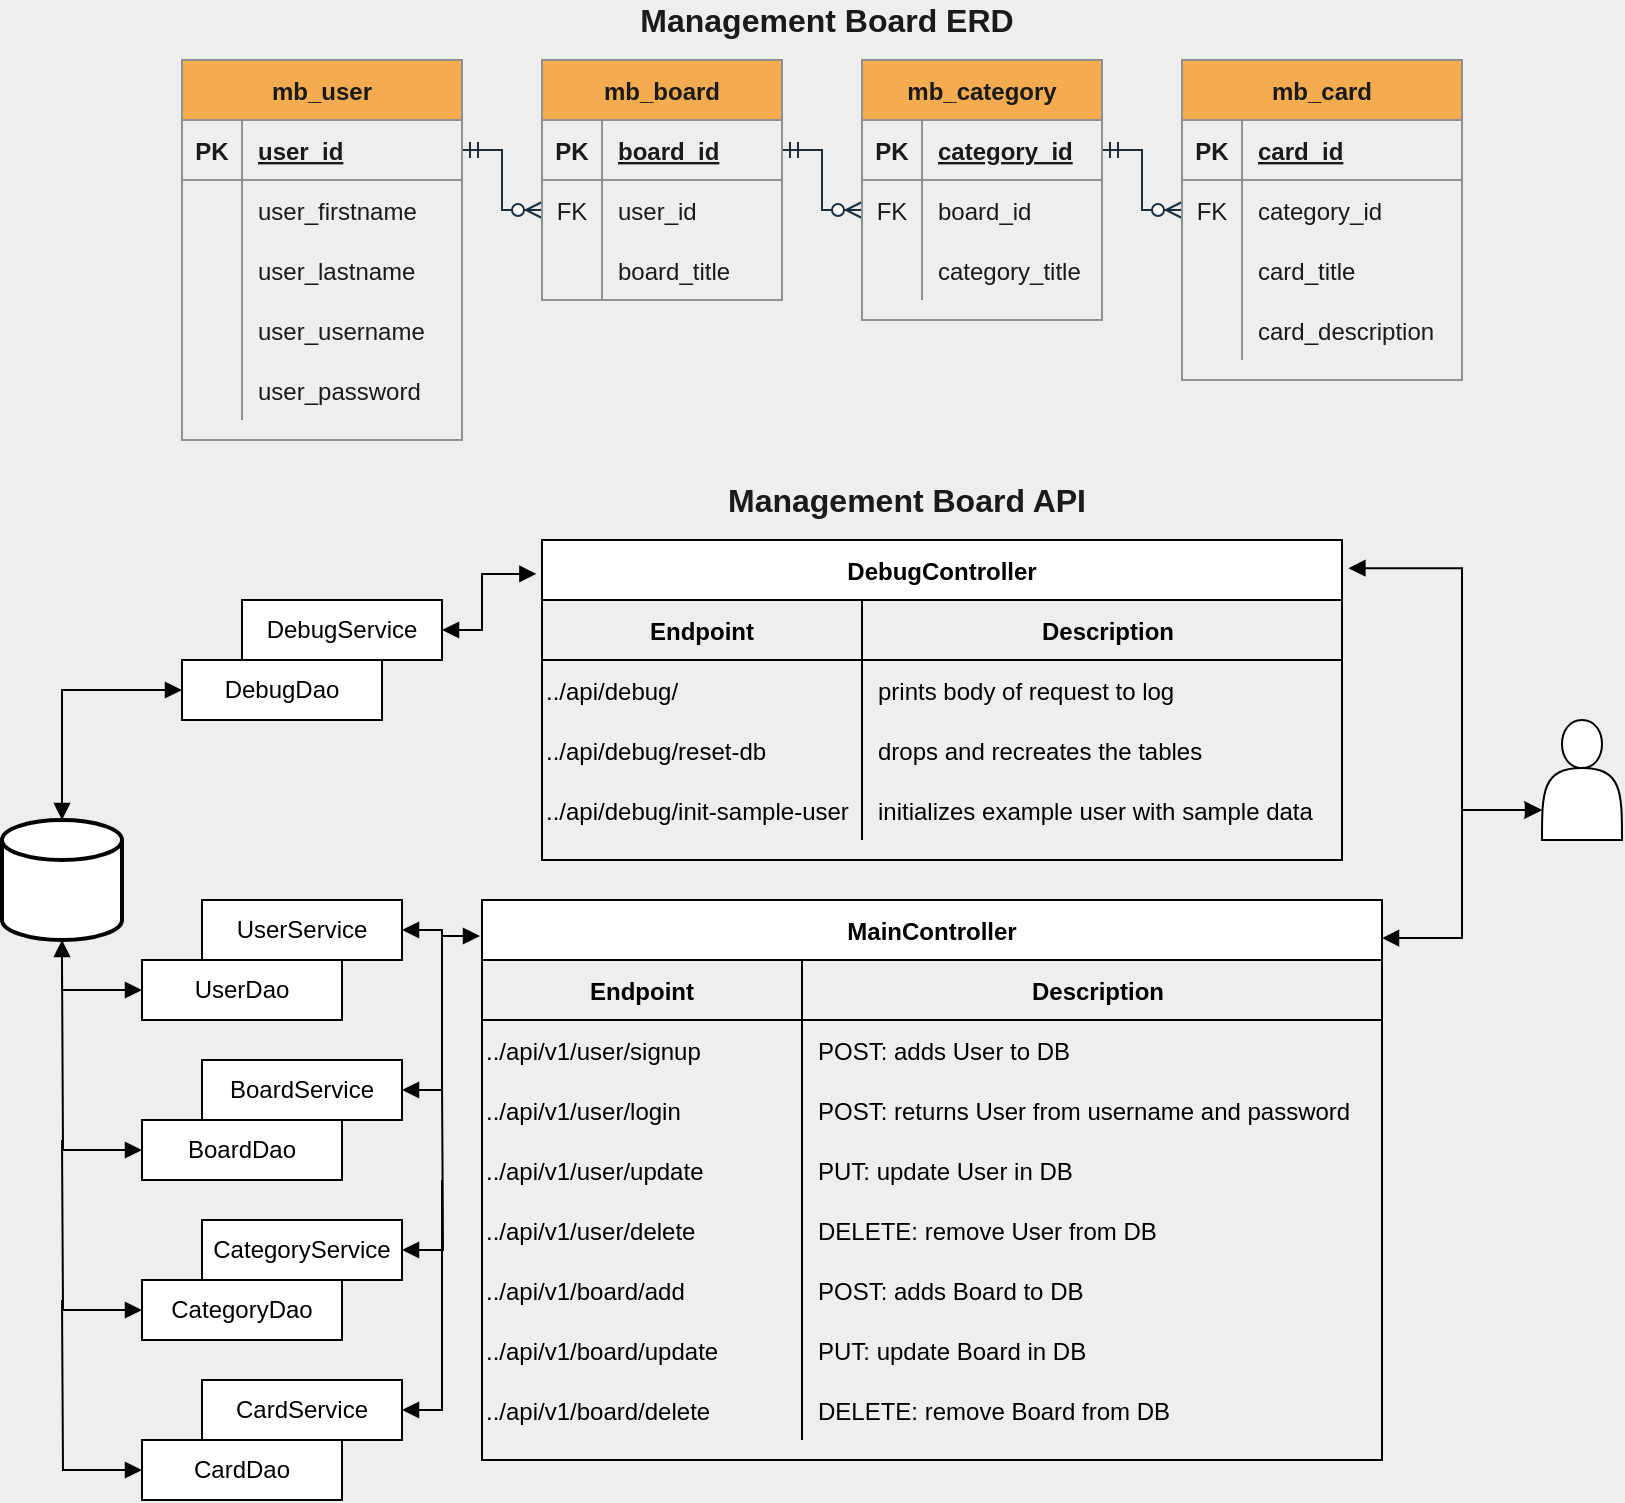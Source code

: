 <mxfile version="13.4.5" type="device"><diagram id="bUS6I_OW84krhXJBu0GH" name="Page-1"><mxGraphModel dx="1228" dy="823" grid="1" gridSize="10" guides="1" tooltips="1" connect="1" arrows="1" fold="1" page="1" pageScale="1" pageWidth="850" pageHeight="1100" background="#EEEEEE" math="0" shadow="0"><root><mxCell id="0"/><mxCell id="1" parent="0"/><mxCell id="Mch8yDM0V4C6ooZWS-Wh-33" style="edgeStyle=orthogonalEdgeStyle;rounded=0;orthogonalLoop=1;jettySize=auto;html=1;exitX=0;exitY=0.5;exitDx=0;exitDy=0;entryX=1;entryY=0.5;entryDx=0;entryDy=0;endArrow=ERmandOne;endFill=0;startArrow=ERzeroToMany;startFill=1;strokeColor=#182E3E;fontColor=#1A1A1A;labelBackgroundColor=#EEEEEE;" parent="1" source="Mch8yDM0V4C6ooZWS-Wh-30" target="Mch8yDM0V4C6ooZWS-Wh-2" edge="1"><mxGeometry relative="1" as="geometry"/></mxCell><mxCell id="Mch8yDM0V4C6ooZWS-Wh-47" style="edgeStyle=orthogonalEdgeStyle;rounded=0;orthogonalLoop=1;jettySize=auto;html=1;exitX=0;exitY=0.5;exitDx=0;exitDy=0;entryX=1;entryY=0.5;entryDx=0;entryDy=0;startArrow=ERzeroToMany;startFill=1;endArrow=ERmandOne;endFill=0;strokeColor=#182E3E;fontColor=#1A1A1A;labelBackgroundColor=#EEEEEE;" parent="1" source="Mch8yDM0V4C6ooZWS-Wh-38" target="Mch8yDM0V4C6ooZWS-Wh-18" edge="1"><mxGeometry relative="1" as="geometry"/></mxCell><mxCell id="Mch8yDM0V4C6ooZWS-Wh-61" style="edgeStyle=orthogonalEdgeStyle;rounded=0;orthogonalLoop=1;jettySize=auto;html=1;exitX=0;exitY=0.5;exitDx=0;exitDy=0;entryX=1;entryY=0.5;entryDx=0;entryDy=0;startArrow=ERzeroToMany;startFill=1;endArrow=ERmandOne;endFill=0;strokeColor=#182E3E;fontColor=#1A1A1A;labelBackgroundColor=#EEEEEE;" parent="1" source="Mch8yDM0V4C6ooZWS-Wh-52" target="Mch8yDM0V4C6ooZWS-Wh-35" edge="1"><mxGeometry relative="1" as="geometry"/></mxCell><mxCell id="6FtDQhhCmPX9kNPYUGTD-1" value="&lt;b&gt;&lt;font style=&quot;font-size: 16px&quot;&gt;Management Board ERD&lt;/font&gt;&lt;/b&gt;" style="text;html=1;strokeColor=none;fillColor=none;align=center;verticalAlign=middle;whiteSpace=wrap;rounded=0;sketch=0;fontColor=#1A1A1A;" parent="1" vertex="1"><mxGeometry x="320" y="10" width="225" height="20" as="geometry"/></mxCell><mxCell id="CRoO7DDvmNHPcw2Kahdc-35" value="&lt;b&gt;&lt;font style=&quot;font-size: 16px&quot;&gt;Management Board API&lt;/font&gt;&lt;/b&gt;" style="text;html=1;strokeColor=none;fillColor=none;align=center;verticalAlign=middle;whiteSpace=wrap;rounded=0;sketch=0;fontColor=#1A1A1A;" vertex="1" parent="1"><mxGeometry x="360" y="250" width="225" height="20" as="geometry"/></mxCell><mxCell id="CRoO7DDvmNHPcw2Kahdc-93" value="" style="strokeWidth=2;html=1;shape=mxgraph.flowchart.database;whiteSpace=wrap;align=left;" vertex="1" parent="1"><mxGeometry x="20" y="420" width="60" height="60" as="geometry"/></mxCell><mxCell id="CRoO7DDvmNHPcw2Kahdc-94" value="" style="shape=actor;whiteSpace=wrap;html=1;align=left;" vertex="1" parent="1"><mxGeometry x="790" y="370" width="40" height="60" as="geometry"/></mxCell><mxCell id="Mch8yDM0V4C6ooZWS-Wh-1" value="mb_user" style="shape=table;startSize=30;container=1;collapsible=1;childLayout=tableLayout;fixedRows=1;rowLines=0;fontStyle=1;align=center;resizeLast=1;fillColor=#F5AB50;strokeColor=#909090;fontColor=#1A1A1A;" parent="1" vertex="1"><mxGeometry x="110" y="40" width="140" height="190" as="geometry"/></mxCell><mxCell id="Mch8yDM0V4C6ooZWS-Wh-2" value="" style="shape=partialRectangle;collapsible=0;dropTarget=0;pointerEvents=0;fillColor=none;top=0;left=0;bottom=1;right=0;points=[[0,0.5],[1,0.5]];portConstraint=eastwest;strokeColor=#909090;fontColor=#1A1A1A;" parent="Mch8yDM0V4C6ooZWS-Wh-1" vertex="1"><mxGeometry y="30" width="140" height="30" as="geometry"/></mxCell><mxCell id="Mch8yDM0V4C6ooZWS-Wh-3" value="PK" style="shape=partialRectangle;connectable=0;fillColor=none;top=0;left=0;bottom=0;right=0;fontStyle=1;overflow=hidden;strokeColor=#909090;fontColor=#1A1A1A;" parent="Mch8yDM0V4C6ooZWS-Wh-2" vertex="1"><mxGeometry width="30" height="30" as="geometry"/></mxCell><mxCell id="Mch8yDM0V4C6ooZWS-Wh-4" value="user_id" style="shape=partialRectangle;connectable=0;fillColor=none;top=0;left=0;bottom=0;right=0;align=left;spacingLeft=6;fontStyle=5;overflow=hidden;strokeColor=#909090;fontColor=#1A1A1A;" parent="Mch8yDM0V4C6ooZWS-Wh-2" vertex="1"><mxGeometry x="30" width="110" height="30" as="geometry"/></mxCell><mxCell id="Mch8yDM0V4C6ooZWS-Wh-5" value="" style="shape=partialRectangle;collapsible=0;dropTarget=0;pointerEvents=0;fillColor=none;top=0;left=0;bottom=0;right=0;points=[[0,0.5],[1,0.5]];portConstraint=eastwest;strokeColor=#909090;fontColor=#1A1A1A;" parent="Mch8yDM0V4C6ooZWS-Wh-1" vertex="1"><mxGeometry y="60" width="140" height="30" as="geometry"/></mxCell><mxCell id="Mch8yDM0V4C6ooZWS-Wh-6" value="" style="shape=partialRectangle;connectable=0;fillColor=none;top=0;left=0;bottom=0;right=0;editable=1;overflow=hidden;strokeColor=#909090;fontColor=#1A1A1A;" parent="Mch8yDM0V4C6ooZWS-Wh-5" vertex="1"><mxGeometry width="30" height="30" as="geometry"/></mxCell><mxCell id="Mch8yDM0V4C6ooZWS-Wh-7" value="user_firstname" style="shape=partialRectangle;connectable=0;fillColor=none;top=0;left=0;bottom=0;right=0;align=left;spacingLeft=6;overflow=hidden;strokeColor=#909090;fontColor=#1A1A1A;" parent="Mch8yDM0V4C6ooZWS-Wh-5" vertex="1"><mxGeometry x="30" width="110" height="30" as="geometry"/></mxCell><mxCell id="Mch8yDM0V4C6ooZWS-Wh-8" value="" style="shape=partialRectangle;collapsible=0;dropTarget=0;pointerEvents=0;fillColor=none;top=0;left=0;bottom=0;right=0;points=[[0,0.5],[1,0.5]];portConstraint=eastwest;strokeColor=#909090;fontColor=#1A1A1A;" parent="Mch8yDM0V4C6ooZWS-Wh-1" vertex="1"><mxGeometry y="90" width="140" height="30" as="geometry"/></mxCell><mxCell id="Mch8yDM0V4C6ooZWS-Wh-9" value="" style="shape=partialRectangle;connectable=0;fillColor=none;top=0;left=0;bottom=0;right=0;editable=1;overflow=hidden;strokeColor=#909090;fontColor=#1A1A1A;" parent="Mch8yDM0V4C6ooZWS-Wh-8" vertex="1"><mxGeometry width="30" height="30" as="geometry"/></mxCell><mxCell id="Mch8yDM0V4C6ooZWS-Wh-10" value="user_lastname" style="shape=partialRectangle;connectable=0;fillColor=none;top=0;left=0;bottom=0;right=0;align=left;spacingLeft=6;overflow=hidden;strokeColor=#909090;fontColor=#1A1A1A;" parent="Mch8yDM0V4C6ooZWS-Wh-8" vertex="1"><mxGeometry x="30" width="110" height="30" as="geometry"/></mxCell><mxCell id="Mch8yDM0V4C6ooZWS-Wh-11" value="" style="shape=partialRectangle;collapsible=0;dropTarget=0;pointerEvents=0;fillColor=none;top=0;left=0;bottom=0;right=0;points=[[0,0.5],[1,0.5]];portConstraint=eastwest;strokeColor=#909090;fontColor=#1A1A1A;" parent="Mch8yDM0V4C6ooZWS-Wh-1" vertex="1"><mxGeometry y="120" width="140" height="30" as="geometry"/></mxCell><mxCell id="Mch8yDM0V4C6ooZWS-Wh-12" value="" style="shape=partialRectangle;connectable=0;fillColor=none;top=0;left=0;bottom=0;right=0;editable=1;overflow=hidden;strokeColor=#909090;fontColor=#1A1A1A;" parent="Mch8yDM0V4C6ooZWS-Wh-11" vertex="1"><mxGeometry width="30" height="30" as="geometry"/></mxCell><mxCell id="Mch8yDM0V4C6ooZWS-Wh-13" value="user_username" style="shape=partialRectangle;connectable=0;fillColor=none;top=0;left=0;bottom=0;right=0;align=left;spacingLeft=6;overflow=hidden;strokeColor=#909090;fontColor=#1A1A1A;" parent="Mch8yDM0V4C6ooZWS-Wh-11" vertex="1"><mxGeometry x="30" width="110" height="30" as="geometry"/></mxCell><mxCell id="Mch8yDM0V4C6ooZWS-Wh-14" value="" style="shape=partialRectangle;collapsible=0;dropTarget=0;pointerEvents=0;fillColor=none;top=0;left=0;bottom=0;right=0;points=[[0,0.5],[1,0.5]];portConstraint=eastwest;strokeColor=#909090;fontColor=#1A1A1A;" parent="Mch8yDM0V4C6ooZWS-Wh-1" vertex="1"><mxGeometry y="150" width="140" height="30" as="geometry"/></mxCell><mxCell id="Mch8yDM0V4C6ooZWS-Wh-15" value="" style="shape=partialRectangle;connectable=0;fillColor=none;top=0;left=0;bottom=0;right=0;editable=1;overflow=hidden;strokeColor=#909090;fontColor=#1A1A1A;" parent="Mch8yDM0V4C6ooZWS-Wh-14" vertex="1"><mxGeometry width="30" height="30" as="geometry"/></mxCell><mxCell id="Mch8yDM0V4C6ooZWS-Wh-16" value="user_password" style="shape=partialRectangle;connectable=0;fillColor=none;top=0;left=0;bottom=0;right=0;align=left;spacingLeft=6;overflow=hidden;strokeColor=#909090;fontColor=#1A1A1A;" parent="Mch8yDM0V4C6ooZWS-Wh-14" vertex="1"><mxGeometry x="30" width="110" height="30" as="geometry"/></mxCell><mxCell id="Mch8yDM0V4C6ooZWS-Wh-17" value="mb_board" style="shape=table;startSize=30;container=1;collapsible=1;childLayout=tableLayout;fixedRows=1;rowLines=0;fontStyle=1;align=center;resizeLast=1;fillColor=#F5AB50;strokeColor=#909090;fontColor=#1A1A1A;" parent="1" vertex="1"><mxGeometry x="290" y="40" width="120" height="120" as="geometry"/></mxCell><mxCell id="Mch8yDM0V4C6ooZWS-Wh-18" value="" style="shape=partialRectangle;collapsible=0;dropTarget=0;pointerEvents=0;fillColor=none;top=0;left=0;bottom=1;right=0;points=[[0,0.5],[1,0.5]];portConstraint=eastwest;strokeColor=#909090;fontColor=#1A1A1A;" parent="Mch8yDM0V4C6ooZWS-Wh-17" vertex="1"><mxGeometry y="30" width="120" height="30" as="geometry"/></mxCell><mxCell id="Mch8yDM0V4C6ooZWS-Wh-19" value="PK" style="shape=partialRectangle;connectable=0;fillColor=none;top=0;left=0;bottom=0;right=0;fontStyle=1;overflow=hidden;strokeColor=#909090;fontColor=#1A1A1A;" parent="Mch8yDM0V4C6ooZWS-Wh-18" vertex="1"><mxGeometry width="30" height="30" as="geometry"/></mxCell><mxCell id="Mch8yDM0V4C6ooZWS-Wh-20" value="board_id" style="shape=partialRectangle;connectable=0;fillColor=none;top=0;left=0;bottom=0;right=0;align=left;spacingLeft=6;fontStyle=5;overflow=hidden;strokeColor=#909090;fontColor=#1A1A1A;" parent="Mch8yDM0V4C6ooZWS-Wh-18" vertex="1"><mxGeometry x="30" width="90" height="30" as="geometry"/></mxCell><mxCell id="Mch8yDM0V4C6ooZWS-Wh-30" value="" style="shape=partialRectangle;collapsible=0;dropTarget=0;pointerEvents=0;fillColor=none;top=0;left=0;bottom=0;right=0;points=[[0,0.5],[1,0.5]];portConstraint=eastwest;strokeColor=#909090;fontColor=#1A1A1A;" parent="Mch8yDM0V4C6ooZWS-Wh-17" vertex="1"><mxGeometry y="60" width="120" height="30" as="geometry"/></mxCell><mxCell id="Mch8yDM0V4C6ooZWS-Wh-31" value="FK" style="shape=partialRectangle;connectable=0;fillColor=none;top=0;left=0;bottom=0;right=0;editable=1;overflow=hidden;strokeColor=#909090;fontColor=#1A1A1A;" parent="Mch8yDM0V4C6ooZWS-Wh-30" vertex="1"><mxGeometry width="30" height="30" as="geometry"/></mxCell><mxCell id="Mch8yDM0V4C6ooZWS-Wh-32" value="user_id" style="shape=partialRectangle;connectable=0;fillColor=none;top=0;left=0;bottom=0;right=0;align=left;spacingLeft=6;overflow=hidden;strokeColor=#909090;fontColor=#1A1A1A;" parent="Mch8yDM0V4C6ooZWS-Wh-30" vertex="1"><mxGeometry x="30" width="90" height="30" as="geometry"/></mxCell><mxCell id="Mch8yDM0V4C6ooZWS-Wh-21" value="" style="shape=partialRectangle;collapsible=0;dropTarget=0;pointerEvents=0;fillColor=none;top=0;left=0;bottom=0;right=0;points=[[0,0.5],[1,0.5]];portConstraint=eastwest;strokeColor=#909090;fontColor=#1A1A1A;" parent="Mch8yDM0V4C6ooZWS-Wh-17" vertex="1"><mxGeometry y="90" width="120" height="30" as="geometry"/></mxCell><mxCell id="Mch8yDM0V4C6ooZWS-Wh-22" value="" style="shape=partialRectangle;connectable=0;fillColor=none;top=0;left=0;bottom=0;right=0;editable=1;overflow=hidden;strokeColor=#909090;fontColor=#1A1A1A;" parent="Mch8yDM0V4C6ooZWS-Wh-21" vertex="1"><mxGeometry width="30" height="30" as="geometry"/></mxCell><mxCell id="Mch8yDM0V4C6ooZWS-Wh-23" value="board_title" style="shape=partialRectangle;connectable=0;fillColor=none;top=0;left=0;bottom=0;right=0;align=left;spacingLeft=6;overflow=hidden;strokeColor=#909090;fontColor=#1A1A1A;" parent="Mch8yDM0V4C6ooZWS-Wh-21" vertex="1"><mxGeometry x="30" width="90" height="30" as="geometry"/></mxCell><mxCell id="Mch8yDM0V4C6ooZWS-Wh-34" value="mb_category" style="shape=table;startSize=30;container=1;collapsible=1;childLayout=tableLayout;fixedRows=1;rowLines=0;fontStyle=1;align=center;resizeLast=1;fillColor=#F5AB50;strokeColor=#909090;fontColor=#1A1A1A;" parent="1" vertex="1"><mxGeometry x="450" y="40" width="120" height="130" as="geometry"/></mxCell><mxCell id="Mch8yDM0V4C6ooZWS-Wh-35" value="" style="shape=partialRectangle;collapsible=0;dropTarget=0;pointerEvents=0;fillColor=none;top=0;left=0;bottom=1;right=0;points=[[0,0.5],[1,0.5]];portConstraint=eastwest;strokeColor=#909090;fontColor=#1A1A1A;" parent="Mch8yDM0V4C6ooZWS-Wh-34" vertex="1"><mxGeometry y="30" width="120" height="30" as="geometry"/></mxCell><mxCell id="Mch8yDM0V4C6ooZWS-Wh-36" value="PK" style="shape=partialRectangle;connectable=0;fillColor=none;top=0;left=0;bottom=0;right=0;fontStyle=1;overflow=hidden;strokeColor=#909090;fontColor=#1A1A1A;" parent="Mch8yDM0V4C6ooZWS-Wh-35" vertex="1"><mxGeometry width="30" height="30" as="geometry"/></mxCell><mxCell id="Mch8yDM0V4C6ooZWS-Wh-37" value="category_id" style="shape=partialRectangle;connectable=0;fillColor=none;top=0;left=0;bottom=0;right=0;align=left;spacingLeft=6;fontStyle=5;overflow=hidden;strokeColor=#909090;fontColor=#1A1A1A;" parent="Mch8yDM0V4C6ooZWS-Wh-35" vertex="1"><mxGeometry x="30" width="90" height="30" as="geometry"/></mxCell><mxCell id="Mch8yDM0V4C6ooZWS-Wh-38" value="" style="shape=partialRectangle;collapsible=0;dropTarget=0;pointerEvents=0;fillColor=none;top=0;left=0;bottom=0;right=0;points=[[0,0.5],[1,0.5]];portConstraint=eastwest;strokeColor=#909090;fontColor=#1A1A1A;" parent="Mch8yDM0V4C6ooZWS-Wh-34" vertex="1"><mxGeometry y="60" width="120" height="30" as="geometry"/></mxCell><mxCell id="Mch8yDM0V4C6ooZWS-Wh-39" value="FK" style="shape=partialRectangle;connectable=0;fillColor=none;top=0;left=0;bottom=0;right=0;editable=1;overflow=hidden;strokeColor=#909090;fontColor=#1A1A1A;" parent="Mch8yDM0V4C6ooZWS-Wh-38" vertex="1"><mxGeometry width="30" height="30" as="geometry"/></mxCell><mxCell id="Mch8yDM0V4C6ooZWS-Wh-40" value="board_id" style="shape=partialRectangle;connectable=0;fillColor=none;top=0;left=0;bottom=0;right=0;align=left;spacingLeft=6;overflow=hidden;strokeColor=#909090;fontColor=#1A1A1A;" parent="Mch8yDM0V4C6ooZWS-Wh-38" vertex="1"><mxGeometry x="30" width="90" height="30" as="geometry"/></mxCell><mxCell id="Mch8yDM0V4C6ooZWS-Wh-41" value="" style="shape=partialRectangle;collapsible=0;dropTarget=0;pointerEvents=0;fillColor=none;top=0;left=0;bottom=0;right=0;points=[[0,0.5],[1,0.5]];portConstraint=eastwest;strokeColor=#909090;fontColor=#1A1A1A;" parent="Mch8yDM0V4C6ooZWS-Wh-34" vertex="1"><mxGeometry y="90" width="120" height="30" as="geometry"/></mxCell><mxCell id="Mch8yDM0V4C6ooZWS-Wh-42" value="" style="shape=partialRectangle;connectable=0;fillColor=none;top=0;left=0;bottom=0;right=0;editable=1;overflow=hidden;strokeColor=#909090;fontColor=#1A1A1A;" parent="Mch8yDM0V4C6ooZWS-Wh-41" vertex="1"><mxGeometry width="30" height="30" as="geometry"/></mxCell><mxCell id="Mch8yDM0V4C6ooZWS-Wh-43" value="category_title" style="shape=partialRectangle;connectable=0;fillColor=none;top=0;left=0;bottom=0;right=0;align=left;spacingLeft=6;overflow=hidden;strokeColor=#909090;fontColor=#1A1A1A;" parent="Mch8yDM0V4C6ooZWS-Wh-41" vertex="1"><mxGeometry x="30" width="90" height="30" as="geometry"/></mxCell><mxCell id="Mch8yDM0V4C6ooZWS-Wh-48" value="mb_card" style="shape=table;startSize=30;container=1;collapsible=1;childLayout=tableLayout;fixedRows=1;rowLines=0;fontStyle=1;align=center;resizeLast=1;fillColor=#F5AB50;strokeColor=#909090;fontColor=#1A1A1A;" parent="1" vertex="1"><mxGeometry x="610" y="40" width="140" height="160" as="geometry"/></mxCell><mxCell id="Mch8yDM0V4C6ooZWS-Wh-49" value="" style="shape=partialRectangle;collapsible=0;dropTarget=0;pointerEvents=0;fillColor=none;top=0;left=0;bottom=1;right=0;points=[[0,0.5],[1,0.5]];portConstraint=eastwest;strokeColor=#909090;fontColor=#1A1A1A;" parent="Mch8yDM0V4C6ooZWS-Wh-48" vertex="1"><mxGeometry y="30" width="140" height="30" as="geometry"/></mxCell><mxCell id="Mch8yDM0V4C6ooZWS-Wh-50" value="PK" style="shape=partialRectangle;connectable=0;fillColor=none;top=0;left=0;bottom=0;right=0;fontStyle=1;overflow=hidden;strokeColor=#909090;fontColor=#1A1A1A;" parent="Mch8yDM0V4C6ooZWS-Wh-49" vertex="1"><mxGeometry width="30" height="30" as="geometry"/></mxCell><mxCell id="Mch8yDM0V4C6ooZWS-Wh-51" value="card_id" style="shape=partialRectangle;connectable=0;fillColor=none;top=0;left=0;bottom=0;right=0;align=left;spacingLeft=6;fontStyle=5;overflow=hidden;strokeColor=#909090;fontColor=#1A1A1A;" parent="Mch8yDM0V4C6ooZWS-Wh-49" vertex="1"><mxGeometry x="30" width="110" height="30" as="geometry"/></mxCell><mxCell id="Mch8yDM0V4C6ooZWS-Wh-52" value="" style="shape=partialRectangle;collapsible=0;dropTarget=0;pointerEvents=0;fillColor=none;top=0;left=0;bottom=0;right=0;points=[[0,0.5],[1,0.5]];portConstraint=eastwest;strokeColor=#909090;fontColor=#1A1A1A;" parent="Mch8yDM0V4C6ooZWS-Wh-48" vertex="1"><mxGeometry y="60" width="140" height="30" as="geometry"/></mxCell><mxCell id="Mch8yDM0V4C6ooZWS-Wh-53" value="FK" style="shape=partialRectangle;connectable=0;fillColor=none;top=0;left=0;bottom=0;right=0;editable=1;overflow=hidden;strokeColor=#909090;fontColor=#1A1A1A;" parent="Mch8yDM0V4C6ooZWS-Wh-52" vertex="1"><mxGeometry width="30" height="30" as="geometry"/></mxCell><mxCell id="Mch8yDM0V4C6ooZWS-Wh-54" value="category_id" style="shape=partialRectangle;connectable=0;fillColor=none;top=0;left=0;bottom=0;right=0;align=left;spacingLeft=6;overflow=hidden;strokeColor=#909090;fontColor=#1A1A1A;" parent="Mch8yDM0V4C6ooZWS-Wh-52" vertex="1"><mxGeometry x="30" width="110" height="30" as="geometry"/></mxCell><mxCell id="Mch8yDM0V4C6ooZWS-Wh-55" value="" style="shape=partialRectangle;collapsible=0;dropTarget=0;pointerEvents=0;fillColor=none;top=0;left=0;bottom=0;right=0;points=[[0,0.5],[1,0.5]];portConstraint=eastwest;strokeColor=#909090;fontColor=#1A1A1A;" parent="Mch8yDM0V4C6ooZWS-Wh-48" vertex="1"><mxGeometry y="90" width="140" height="30" as="geometry"/></mxCell><mxCell id="Mch8yDM0V4C6ooZWS-Wh-56" value="" style="shape=partialRectangle;connectable=0;fillColor=none;top=0;left=0;bottom=0;right=0;editable=1;overflow=hidden;strokeColor=#909090;fontColor=#1A1A1A;" parent="Mch8yDM0V4C6ooZWS-Wh-55" vertex="1"><mxGeometry width="30" height="30" as="geometry"/></mxCell><mxCell id="Mch8yDM0V4C6ooZWS-Wh-57" value="card_title" style="shape=partialRectangle;connectable=0;fillColor=none;top=0;left=0;bottom=0;right=0;align=left;spacingLeft=6;overflow=hidden;strokeColor=#909090;fontColor=#1A1A1A;" parent="Mch8yDM0V4C6ooZWS-Wh-55" vertex="1"><mxGeometry x="30" width="110" height="30" as="geometry"/></mxCell><mxCell id="Mch8yDM0V4C6ooZWS-Wh-58" value="" style="shape=partialRectangle;collapsible=0;dropTarget=0;pointerEvents=0;fillColor=none;top=0;left=0;bottom=0;right=0;points=[[0,0.5],[1,0.5]];portConstraint=eastwest;strokeColor=#909090;fontColor=#1A1A1A;" parent="Mch8yDM0V4C6ooZWS-Wh-48" vertex="1"><mxGeometry y="120" width="140" height="30" as="geometry"/></mxCell><mxCell id="Mch8yDM0V4C6ooZWS-Wh-59" value="" style="shape=partialRectangle;connectable=0;fillColor=none;top=0;left=0;bottom=0;right=0;editable=1;overflow=hidden;strokeColor=#909090;fontColor=#1A1A1A;" parent="Mch8yDM0V4C6ooZWS-Wh-58" vertex="1"><mxGeometry width="30" height="30" as="geometry"/></mxCell><mxCell id="Mch8yDM0V4C6ooZWS-Wh-60" value="card_description" style="shape=partialRectangle;connectable=0;fillColor=none;top=0;left=0;bottom=0;right=0;align=left;spacingLeft=6;overflow=hidden;strokeColor=#909090;fontColor=#1A1A1A;" parent="Mch8yDM0V4C6ooZWS-Wh-58" vertex="1"><mxGeometry x="30" width="110" height="30" as="geometry"/></mxCell><mxCell id="CRoO7DDvmNHPcw2Kahdc-36" value="MainController" style="shape=table;startSize=30;container=1;collapsible=1;childLayout=tableLayout;fixedRows=1;rowLines=0;fontStyle=1;align=center;resizeLast=1;" vertex="1" parent="1"><mxGeometry x="260" y="460" width="450" height="280" as="geometry"/></mxCell><mxCell id="CRoO7DDvmNHPcw2Kahdc-37" value="" style="shape=partialRectangle;collapsible=0;dropTarget=0;pointerEvents=0;fillColor=none;top=0;left=0;bottom=1;right=0;points=[[0,0.5],[1,0.5]];portConstraint=eastwest;" vertex="1" parent="CRoO7DDvmNHPcw2Kahdc-36"><mxGeometry y="30" width="450" height="30" as="geometry"/></mxCell><mxCell id="CRoO7DDvmNHPcw2Kahdc-38" value="Endpoint" style="shape=partialRectangle;connectable=0;fillColor=none;top=0;left=0;bottom=0;right=0;fontStyle=1;overflow=hidden;" vertex="1" parent="CRoO7DDvmNHPcw2Kahdc-37"><mxGeometry width="160" height="30" as="geometry"/></mxCell><mxCell id="CRoO7DDvmNHPcw2Kahdc-39" value="Description" style="shape=partialRectangle;connectable=0;fillColor=none;top=0;left=0;bottom=0;right=0;align=center;spacingLeft=6;fontStyle=1;overflow=hidden;" vertex="1" parent="CRoO7DDvmNHPcw2Kahdc-37"><mxGeometry x="160" width="290" height="30" as="geometry"/></mxCell><mxCell id="CRoO7DDvmNHPcw2Kahdc-40" value="" style="shape=partialRectangle;collapsible=0;dropTarget=0;pointerEvents=0;fillColor=none;top=0;left=0;bottom=0;right=0;points=[[0,0.5],[1,0.5]];portConstraint=eastwest;" vertex="1" parent="CRoO7DDvmNHPcw2Kahdc-36"><mxGeometry y="60" width="450" height="30" as="geometry"/></mxCell><mxCell id="CRoO7DDvmNHPcw2Kahdc-41" value="../api/v1/user/signup" style="shape=partialRectangle;connectable=0;fillColor=none;top=0;left=0;bottom=0;right=0;editable=1;overflow=hidden;align=left;" vertex="1" parent="CRoO7DDvmNHPcw2Kahdc-40"><mxGeometry width="160" height="30" as="geometry"/></mxCell><mxCell id="CRoO7DDvmNHPcw2Kahdc-42" value="POST: adds User to DB" style="shape=partialRectangle;connectable=0;fillColor=none;top=0;left=0;bottom=0;right=0;align=left;spacingLeft=6;overflow=hidden;" vertex="1" parent="CRoO7DDvmNHPcw2Kahdc-40"><mxGeometry x="160" width="290" height="30" as="geometry"/></mxCell><mxCell id="CRoO7DDvmNHPcw2Kahdc-43" value="" style="shape=partialRectangle;collapsible=0;dropTarget=0;pointerEvents=0;fillColor=none;top=0;left=0;bottom=0;right=0;points=[[0,0.5],[1,0.5]];portConstraint=eastwest;" vertex="1" parent="CRoO7DDvmNHPcw2Kahdc-36"><mxGeometry y="90" width="450" height="30" as="geometry"/></mxCell><mxCell id="CRoO7DDvmNHPcw2Kahdc-44" value="../api/v1/user/login" style="shape=partialRectangle;connectable=0;fillColor=none;top=0;left=0;bottom=0;right=0;editable=1;overflow=hidden;align=left;" vertex="1" parent="CRoO7DDvmNHPcw2Kahdc-43"><mxGeometry width="160" height="30" as="geometry"/></mxCell><mxCell id="CRoO7DDvmNHPcw2Kahdc-45" value="POST: returns User from username and password" style="shape=partialRectangle;connectable=0;fillColor=none;top=0;left=0;bottom=0;right=0;align=left;spacingLeft=6;overflow=hidden;" vertex="1" parent="CRoO7DDvmNHPcw2Kahdc-43"><mxGeometry x="160" width="290" height="30" as="geometry"/></mxCell><mxCell id="CRoO7DDvmNHPcw2Kahdc-46" value="" style="shape=partialRectangle;collapsible=0;dropTarget=0;pointerEvents=0;fillColor=none;top=0;left=0;bottom=0;right=0;points=[[0,0.5],[1,0.5]];portConstraint=eastwest;" vertex="1" parent="CRoO7DDvmNHPcw2Kahdc-36"><mxGeometry y="120" width="450" height="30" as="geometry"/></mxCell><mxCell id="CRoO7DDvmNHPcw2Kahdc-47" value="../api/v1/user/update" style="shape=partialRectangle;connectable=0;fillColor=none;top=0;left=0;bottom=0;right=0;editable=1;overflow=hidden;align=left;" vertex="1" parent="CRoO7DDvmNHPcw2Kahdc-46"><mxGeometry width="160" height="30" as="geometry"/></mxCell><mxCell id="CRoO7DDvmNHPcw2Kahdc-48" value="PUT: update User in DB" style="shape=partialRectangle;connectable=0;fillColor=none;top=0;left=0;bottom=0;right=0;align=left;spacingLeft=6;overflow=hidden;" vertex="1" parent="CRoO7DDvmNHPcw2Kahdc-46"><mxGeometry x="160" width="290" height="30" as="geometry"/></mxCell><mxCell id="CRoO7DDvmNHPcw2Kahdc-68" value="" style="shape=partialRectangle;collapsible=0;dropTarget=0;pointerEvents=0;fillColor=none;top=0;left=0;bottom=0;right=0;points=[[0,0.5],[1,0.5]];portConstraint=eastwest;" vertex="1" parent="CRoO7DDvmNHPcw2Kahdc-36"><mxGeometry y="150" width="450" height="30" as="geometry"/></mxCell><mxCell id="CRoO7DDvmNHPcw2Kahdc-69" value="../api/v1/user/delete" style="shape=partialRectangle;connectable=0;fillColor=none;top=0;left=0;bottom=0;right=0;editable=1;overflow=hidden;align=left;" vertex="1" parent="CRoO7DDvmNHPcw2Kahdc-68"><mxGeometry width="160" height="30" as="geometry"/></mxCell><mxCell id="CRoO7DDvmNHPcw2Kahdc-70" value="DELETE: remove User from DB" style="shape=partialRectangle;connectable=0;fillColor=none;top=0;left=0;bottom=0;right=0;align=left;spacingLeft=6;overflow=hidden;" vertex="1" parent="CRoO7DDvmNHPcw2Kahdc-68"><mxGeometry x="160" width="290" height="30" as="geometry"/></mxCell><mxCell id="CRoO7DDvmNHPcw2Kahdc-81" value="" style="shape=partialRectangle;collapsible=0;dropTarget=0;pointerEvents=0;fillColor=none;top=0;left=0;bottom=0;right=0;points=[[0,0.5],[1,0.5]];portConstraint=eastwest;" vertex="1" parent="CRoO7DDvmNHPcw2Kahdc-36"><mxGeometry y="180" width="450" height="30" as="geometry"/></mxCell><mxCell id="CRoO7DDvmNHPcw2Kahdc-82" value="../api/v1/board/add" style="shape=partialRectangle;connectable=0;fillColor=none;top=0;left=0;bottom=0;right=0;editable=1;overflow=hidden;align=left;" vertex="1" parent="CRoO7DDvmNHPcw2Kahdc-81"><mxGeometry width="160" height="30" as="geometry"/></mxCell><mxCell id="CRoO7DDvmNHPcw2Kahdc-83" value="POST: adds Board to DB" style="shape=partialRectangle;connectable=0;fillColor=none;top=0;left=0;bottom=0;right=0;align=left;spacingLeft=6;overflow=hidden;" vertex="1" parent="CRoO7DDvmNHPcw2Kahdc-81"><mxGeometry x="160" width="290" height="30" as="geometry"/></mxCell><mxCell id="CRoO7DDvmNHPcw2Kahdc-87" value="" style="shape=partialRectangle;collapsible=0;dropTarget=0;pointerEvents=0;fillColor=none;top=0;left=0;bottom=0;right=0;points=[[0,0.5],[1,0.5]];portConstraint=eastwest;" vertex="1" parent="CRoO7DDvmNHPcw2Kahdc-36"><mxGeometry y="210" width="450" height="30" as="geometry"/></mxCell><mxCell id="CRoO7DDvmNHPcw2Kahdc-88" value="../api/v1/board/update" style="shape=partialRectangle;connectable=0;fillColor=none;top=0;left=0;bottom=0;right=0;editable=1;overflow=hidden;align=left;" vertex="1" parent="CRoO7DDvmNHPcw2Kahdc-87"><mxGeometry width="160" height="30" as="geometry"/></mxCell><mxCell id="CRoO7DDvmNHPcw2Kahdc-89" value="PUT: update Board in DB" style="shape=partialRectangle;connectable=0;fillColor=none;top=0;left=0;bottom=0;right=0;align=left;spacingLeft=6;overflow=hidden;" vertex="1" parent="CRoO7DDvmNHPcw2Kahdc-87"><mxGeometry x="160" width="290" height="30" as="geometry"/></mxCell><mxCell id="CRoO7DDvmNHPcw2Kahdc-90" value="" style="shape=partialRectangle;collapsible=0;dropTarget=0;pointerEvents=0;fillColor=none;top=0;left=0;bottom=0;right=0;points=[[0,0.5],[1,0.5]];portConstraint=eastwest;" vertex="1" parent="CRoO7DDvmNHPcw2Kahdc-36"><mxGeometry y="240" width="450" height="30" as="geometry"/></mxCell><mxCell id="CRoO7DDvmNHPcw2Kahdc-91" value="../api/v1/board/delete" style="shape=partialRectangle;connectable=0;fillColor=none;top=0;left=0;bottom=0;right=0;editable=1;overflow=hidden;align=left;" vertex="1" parent="CRoO7DDvmNHPcw2Kahdc-90"><mxGeometry width="160" height="30" as="geometry"/></mxCell><mxCell id="CRoO7DDvmNHPcw2Kahdc-92" value="DELETE: remove Board from DB" style="shape=partialRectangle;connectable=0;fillColor=none;top=0;left=0;bottom=0;right=0;align=left;spacingLeft=6;overflow=hidden;" vertex="1" parent="CRoO7DDvmNHPcw2Kahdc-90"><mxGeometry x="160" width="290" height="30" as="geometry"/></mxCell><mxCell id="CRoO7DDvmNHPcw2Kahdc-96" style="edgeStyle=orthogonalEdgeStyle;rounded=0;orthogonalLoop=1;jettySize=auto;html=1;exitX=1.008;exitY=0.088;exitDx=0;exitDy=0;entryX=0;entryY=0.75;entryDx=0;entryDy=0;exitPerimeter=0;startArrow=block;startFill=1;" edge="1" parent="1" source="CRoO7DDvmNHPcw2Kahdc-22" target="CRoO7DDvmNHPcw2Kahdc-94"><mxGeometry relative="1" as="geometry"><Array as="points"><mxPoint x="750" y="294"/><mxPoint x="750" y="415"/></Array></mxGeometry></mxCell><mxCell id="CRoO7DDvmNHPcw2Kahdc-97" style="edgeStyle=orthogonalEdgeStyle;rounded=0;orthogonalLoop=1;jettySize=auto;html=1;exitX=1;exitY=0.068;exitDx=0;exitDy=0;exitPerimeter=0;entryX=0;entryY=0.75;entryDx=0;entryDy=0;startArrow=block;startFill=1;endArrow=block;endFill=1;" edge="1" parent="1" source="CRoO7DDvmNHPcw2Kahdc-36" target="CRoO7DDvmNHPcw2Kahdc-94"><mxGeometry relative="1" as="geometry"><mxPoint x="770" y="450" as="targetPoint"/><Array as="points"><mxPoint x="750" y="479"/><mxPoint x="750" y="415"/></Array></mxGeometry></mxCell><mxCell id="CRoO7DDvmNHPcw2Kahdc-98" value="DebugService" style="whiteSpace=wrap;html=1;align=center;" vertex="1" parent="1"><mxGeometry x="140" y="310" width="100" height="30" as="geometry"/></mxCell><mxCell id="CRoO7DDvmNHPcw2Kahdc-109" style="edgeStyle=orthogonalEdgeStyle;rounded=0;orthogonalLoop=1;jettySize=auto;html=1;exitX=0;exitY=0.5;exitDx=0;exitDy=0;entryX=0.5;entryY=0;entryDx=0;entryDy=0;entryPerimeter=0;startArrow=block;startFill=1;endArrow=block;endFill=1;" edge="1" parent="1" source="CRoO7DDvmNHPcw2Kahdc-99" target="CRoO7DDvmNHPcw2Kahdc-93"><mxGeometry relative="1" as="geometry"/></mxCell><mxCell id="CRoO7DDvmNHPcw2Kahdc-99" value="DebugDao" style="whiteSpace=wrap;html=1;align=center;" vertex="1" parent="1"><mxGeometry x="110" y="340" width="100" height="30" as="geometry"/></mxCell><mxCell id="CRoO7DDvmNHPcw2Kahdc-100" value="UserService" style="whiteSpace=wrap;html=1;align=center;" vertex="1" parent="1"><mxGeometry x="120" y="460" width="100" height="30" as="geometry"/></mxCell><mxCell id="CRoO7DDvmNHPcw2Kahdc-118" style="edgeStyle=orthogonalEdgeStyle;rounded=0;orthogonalLoop=1;jettySize=auto;html=1;exitX=0;exitY=0.5;exitDx=0;exitDy=0;entryX=0.5;entryY=1;entryDx=0;entryDy=0;entryPerimeter=0;startArrow=block;startFill=1;endArrow=block;endFill=1;" edge="1" parent="1" source="CRoO7DDvmNHPcw2Kahdc-101" target="CRoO7DDvmNHPcw2Kahdc-93"><mxGeometry relative="1" as="geometry"/></mxCell><mxCell id="CRoO7DDvmNHPcw2Kahdc-101" value="UserDao" style="whiteSpace=wrap;html=1;align=center;" vertex="1" parent="1"><mxGeometry x="90" y="490" width="100" height="30" as="geometry"/></mxCell><mxCell id="CRoO7DDvmNHPcw2Kahdc-102" value="BoardService" style="whiteSpace=wrap;html=1;align=center;" vertex="1" parent="1"><mxGeometry x="120" y="540" width="100" height="30" as="geometry"/></mxCell><mxCell id="CRoO7DDvmNHPcw2Kahdc-119" style="edgeStyle=orthogonalEdgeStyle;rounded=0;orthogonalLoop=1;jettySize=auto;html=1;exitX=0;exitY=0.5;exitDx=0;exitDy=0;startArrow=block;startFill=1;endArrow=none;endFill=0;" edge="1" parent="1" source="CRoO7DDvmNHPcw2Kahdc-103"><mxGeometry relative="1" as="geometry"><mxPoint x="50" y="490" as="targetPoint"/></mxGeometry></mxCell><mxCell id="CRoO7DDvmNHPcw2Kahdc-103" value="BoardDao" style="whiteSpace=wrap;html=1;align=center;" vertex="1" parent="1"><mxGeometry x="90" y="570" width="100" height="30" as="geometry"/></mxCell><mxCell id="CRoO7DDvmNHPcw2Kahdc-114" style="edgeStyle=orthogonalEdgeStyle;rounded=0;orthogonalLoop=1;jettySize=auto;html=1;exitX=1;exitY=0.5;exitDx=0;exitDy=0;startArrow=block;startFill=1;endArrow=none;endFill=0;" edge="1" parent="1" source="CRoO7DDvmNHPcw2Kahdc-104"><mxGeometry relative="1" as="geometry"><mxPoint x="240" y="550" as="targetPoint"/></mxGeometry></mxCell><mxCell id="CRoO7DDvmNHPcw2Kahdc-104" value="CategoryService" style="whiteSpace=wrap;html=1;align=center;" vertex="1" parent="1"><mxGeometry x="120" y="620" width="100" height="30" as="geometry"/></mxCell><mxCell id="CRoO7DDvmNHPcw2Kahdc-120" style="edgeStyle=orthogonalEdgeStyle;rounded=0;orthogonalLoop=1;jettySize=auto;html=1;exitX=0;exitY=0.5;exitDx=0;exitDy=0;startArrow=block;startFill=1;endArrow=none;endFill=0;" edge="1" parent="1" source="CRoO7DDvmNHPcw2Kahdc-105"><mxGeometry relative="1" as="geometry"><mxPoint x="50" y="580" as="targetPoint"/></mxGeometry></mxCell><mxCell id="CRoO7DDvmNHPcw2Kahdc-105" value="CategoryDao" style="whiteSpace=wrap;html=1;align=center;" vertex="1" parent="1"><mxGeometry x="90" y="650" width="100" height="30" as="geometry"/></mxCell><mxCell id="CRoO7DDvmNHPcw2Kahdc-106" value="CardService" style="whiteSpace=wrap;html=1;align=center;" vertex="1" parent="1"><mxGeometry x="120" y="700" width="100" height="30" as="geometry"/></mxCell><mxCell id="CRoO7DDvmNHPcw2Kahdc-121" style="edgeStyle=orthogonalEdgeStyle;rounded=0;orthogonalLoop=1;jettySize=auto;html=1;exitX=0;exitY=0.5;exitDx=0;exitDy=0;startArrow=block;startFill=1;endArrow=none;endFill=0;" edge="1" parent="1" source="CRoO7DDvmNHPcw2Kahdc-107"><mxGeometry relative="1" as="geometry"><mxPoint x="50" y="660" as="targetPoint"/></mxGeometry></mxCell><mxCell id="CRoO7DDvmNHPcw2Kahdc-107" value="CardDao" style="whiteSpace=wrap;html=1;align=center;" vertex="1" parent="1"><mxGeometry x="90" y="730" width="100" height="30" as="geometry"/></mxCell><mxCell id="CRoO7DDvmNHPcw2Kahdc-108" style="edgeStyle=orthogonalEdgeStyle;rounded=0;orthogonalLoop=1;jettySize=auto;html=1;exitX=-0.007;exitY=0.106;exitDx=0;exitDy=0;entryX=1;entryY=0.5;entryDx=0;entryDy=0;startArrow=block;startFill=1;endArrow=block;endFill=1;exitPerimeter=0;" edge="1" parent="1" source="CRoO7DDvmNHPcw2Kahdc-22" target="CRoO7DDvmNHPcw2Kahdc-98"><mxGeometry relative="1" as="geometry"><Array as="points"><mxPoint x="260" y="297"/><mxPoint x="260" y="325"/></Array></mxGeometry></mxCell><mxCell id="CRoO7DDvmNHPcw2Kahdc-22" value="DebugController" style="shape=table;startSize=30;container=1;collapsible=1;childLayout=tableLayout;fixedRows=1;rowLines=0;fontStyle=1;align=center;resizeLast=1;" vertex="1" parent="1"><mxGeometry x="290" y="280" width="400" height="160" as="geometry"/></mxCell><mxCell id="CRoO7DDvmNHPcw2Kahdc-23" value="" style="shape=partialRectangle;collapsible=0;dropTarget=0;pointerEvents=0;fillColor=none;top=0;left=0;bottom=1;right=0;points=[[0,0.5],[1,0.5]];portConstraint=eastwest;" vertex="1" parent="CRoO7DDvmNHPcw2Kahdc-22"><mxGeometry y="30" width="400" height="30" as="geometry"/></mxCell><mxCell id="CRoO7DDvmNHPcw2Kahdc-24" value="Endpoint" style="shape=partialRectangle;connectable=0;fillColor=none;top=0;left=0;bottom=0;right=0;fontStyle=1;overflow=hidden;" vertex="1" parent="CRoO7DDvmNHPcw2Kahdc-23"><mxGeometry width="160" height="30" as="geometry"/></mxCell><mxCell id="CRoO7DDvmNHPcw2Kahdc-25" value="Description" style="shape=partialRectangle;connectable=0;fillColor=none;top=0;left=0;bottom=0;right=0;align=center;spacingLeft=6;fontStyle=1;overflow=hidden;" vertex="1" parent="CRoO7DDvmNHPcw2Kahdc-23"><mxGeometry x="160" width="240" height="30" as="geometry"/></mxCell><mxCell id="CRoO7DDvmNHPcw2Kahdc-26" value="" style="shape=partialRectangle;collapsible=0;dropTarget=0;pointerEvents=0;fillColor=none;top=0;left=0;bottom=0;right=0;points=[[0,0.5],[1,0.5]];portConstraint=eastwest;" vertex="1" parent="CRoO7DDvmNHPcw2Kahdc-22"><mxGeometry y="60" width="400" height="30" as="geometry"/></mxCell><mxCell id="CRoO7DDvmNHPcw2Kahdc-27" value="../api/debug/" style="shape=partialRectangle;connectable=0;fillColor=none;top=0;left=0;bottom=0;right=0;editable=1;overflow=hidden;align=left;" vertex="1" parent="CRoO7DDvmNHPcw2Kahdc-26"><mxGeometry width="160" height="30" as="geometry"/></mxCell><mxCell id="CRoO7DDvmNHPcw2Kahdc-28" value="prints body of request to log" style="shape=partialRectangle;connectable=0;fillColor=none;top=0;left=0;bottom=0;right=0;align=left;spacingLeft=6;overflow=hidden;" vertex="1" parent="CRoO7DDvmNHPcw2Kahdc-26"><mxGeometry x="160" width="240" height="30" as="geometry"/></mxCell><mxCell id="CRoO7DDvmNHPcw2Kahdc-29" value="" style="shape=partialRectangle;collapsible=0;dropTarget=0;pointerEvents=0;fillColor=none;top=0;left=0;bottom=0;right=0;points=[[0,0.5],[1,0.5]];portConstraint=eastwest;" vertex="1" parent="CRoO7DDvmNHPcw2Kahdc-22"><mxGeometry y="90" width="400" height="30" as="geometry"/></mxCell><mxCell id="CRoO7DDvmNHPcw2Kahdc-30" value="../api/debug/reset-db" style="shape=partialRectangle;connectable=0;fillColor=none;top=0;left=0;bottom=0;right=0;editable=1;overflow=hidden;align=left;" vertex="1" parent="CRoO7DDvmNHPcw2Kahdc-29"><mxGeometry width="160" height="30" as="geometry"/></mxCell><mxCell id="CRoO7DDvmNHPcw2Kahdc-31" value="drops and recreates the tables" style="shape=partialRectangle;connectable=0;fillColor=none;top=0;left=0;bottom=0;right=0;align=left;spacingLeft=6;overflow=hidden;" vertex="1" parent="CRoO7DDvmNHPcw2Kahdc-29"><mxGeometry x="160" width="240" height="30" as="geometry"/></mxCell><mxCell id="CRoO7DDvmNHPcw2Kahdc-32" value="" style="shape=partialRectangle;collapsible=0;dropTarget=0;pointerEvents=0;fillColor=none;top=0;left=0;bottom=0;right=0;points=[[0,0.5],[1,0.5]];portConstraint=eastwest;" vertex="1" parent="CRoO7DDvmNHPcw2Kahdc-22"><mxGeometry y="120" width="400" height="30" as="geometry"/></mxCell><mxCell id="CRoO7DDvmNHPcw2Kahdc-33" value="../api/debug/init-sample-user" style="shape=partialRectangle;connectable=0;fillColor=none;top=0;left=0;bottom=0;right=0;editable=1;overflow=hidden;align=left;" vertex="1" parent="CRoO7DDvmNHPcw2Kahdc-32"><mxGeometry width="160" height="30" as="geometry"/></mxCell><mxCell id="CRoO7DDvmNHPcw2Kahdc-34" value="initializes example user with sample data" style="shape=partialRectangle;connectable=0;fillColor=none;top=0;left=0;bottom=0;right=0;align=left;spacingLeft=6;overflow=hidden;" vertex="1" parent="CRoO7DDvmNHPcw2Kahdc-32"><mxGeometry x="160" width="240" height="30" as="geometry"/></mxCell><mxCell id="CRoO7DDvmNHPcw2Kahdc-115" style="edgeStyle=orthogonalEdgeStyle;rounded=0;orthogonalLoop=1;jettySize=auto;html=1;entryX=1;entryY=0.5;entryDx=0;entryDy=0;startArrow=none;startFill=0;endArrow=block;endFill=1;" edge="1" parent="1" target="CRoO7DDvmNHPcw2Kahdc-100"><mxGeometry relative="1" as="geometry"><mxPoint x="240" y="490" as="sourcePoint"/><Array as="points"><mxPoint x="240" y="475"/></Array></mxGeometry></mxCell><mxCell id="CRoO7DDvmNHPcw2Kahdc-116" style="edgeStyle=orthogonalEdgeStyle;rounded=0;orthogonalLoop=1;jettySize=auto;html=1;entryX=1;entryY=0.5;entryDx=0;entryDy=0;startArrow=block;startFill=1;endArrow=block;endFill=1;" edge="1" parent="1" target="CRoO7DDvmNHPcw2Kahdc-102"><mxGeometry relative="1" as="geometry"><mxPoint x="259" y="478" as="sourcePoint"/><Array as="points"><mxPoint x="240" y="478"/><mxPoint x="240" y="555"/></Array></mxGeometry></mxCell><mxCell id="CRoO7DDvmNHPcw2Kahdc-117" style="edgeStyle=orthogonalEdgeStyle;rounded=0;orthogonalLoop=1;jettySize=auto;html=1;entryX=1;entryY=0.5;entryDx=0;entryDy=0;startArrow=none;startFill=0;endArrow=block;endFill=1;" edge="1" parent="1" target="CRoO7DDvmNHPcw2Kahdc-106"><mxGeometry relative="1" as="geometry"><mxPoint x="240" y="600" as="sourcePoint"/><Array as="points"><mxPoint x="240" y="715"/></Array></mxGeometry></mxCell></root></mxGraphModel></diagram></mxfile>